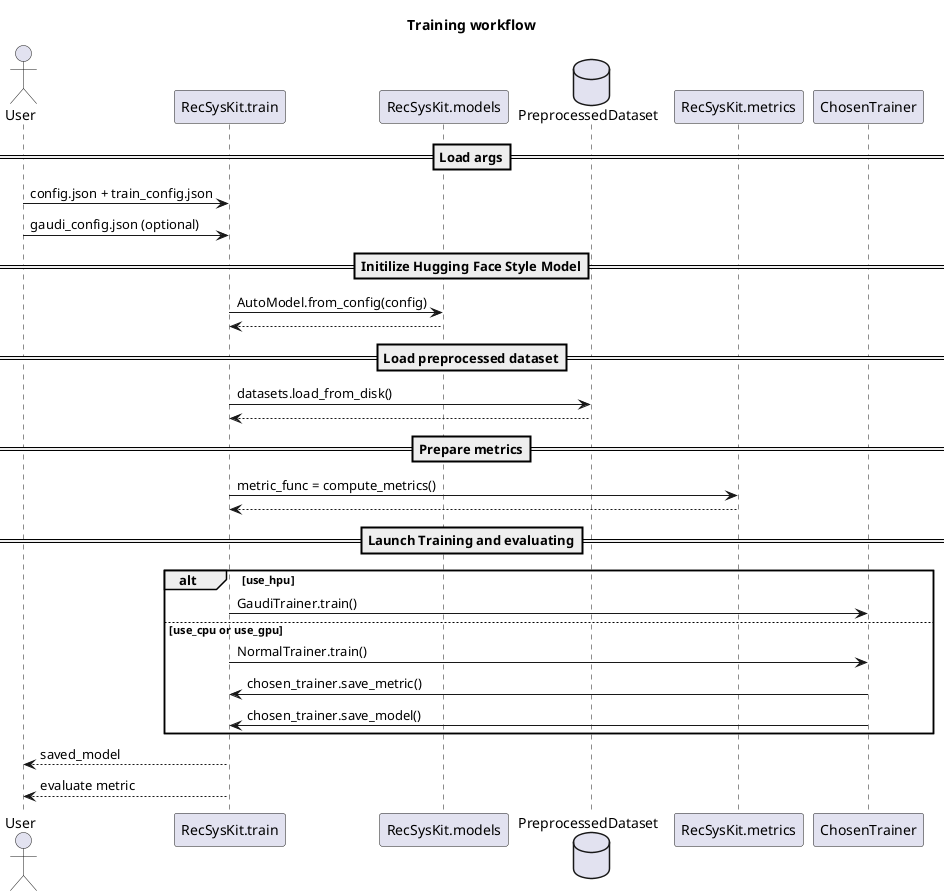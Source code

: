 @startuml TrainingWorkflow
title Training workflow
actor User as user
participant RecSysKit.train as train_entry
participant RecSysKit.models as model
database PreprocessedDataset as dataset
participant RecSysKit.metrics as metric
participant ChosenTrainer as trainer

==Load args==
user -> train_entry: config.json + train_config.json
user -> train_entry: gaudi_config.json (optional)
==Initilize Hugging Face Style Model==
train_entry -> model: AutoModel.from_config(config)
model --> train_entry 
==Load preprocessed dataset==
train_entry -> dataset: datasets.load_from_disk()
dataset --> train_entry
==Prepare metrics==
train_entry -> metric: metric_func = compute_metrics()
metric --> train_entry
==Launch Training and evaluating==
alt use_hpu
    train_entry -> trainer: GaudiTrainer.train()
else use_cpu or use_gpu
    train_entry -> trainer: NormalTrainer.train()
trainer -> train_entry: chosen_trainer.save_metric()
trainer -> train_entry: chosen_trainer.save_model()
end
train_entry --> user: saved_model
train_entry --> user: evaluate metric

@enduml
